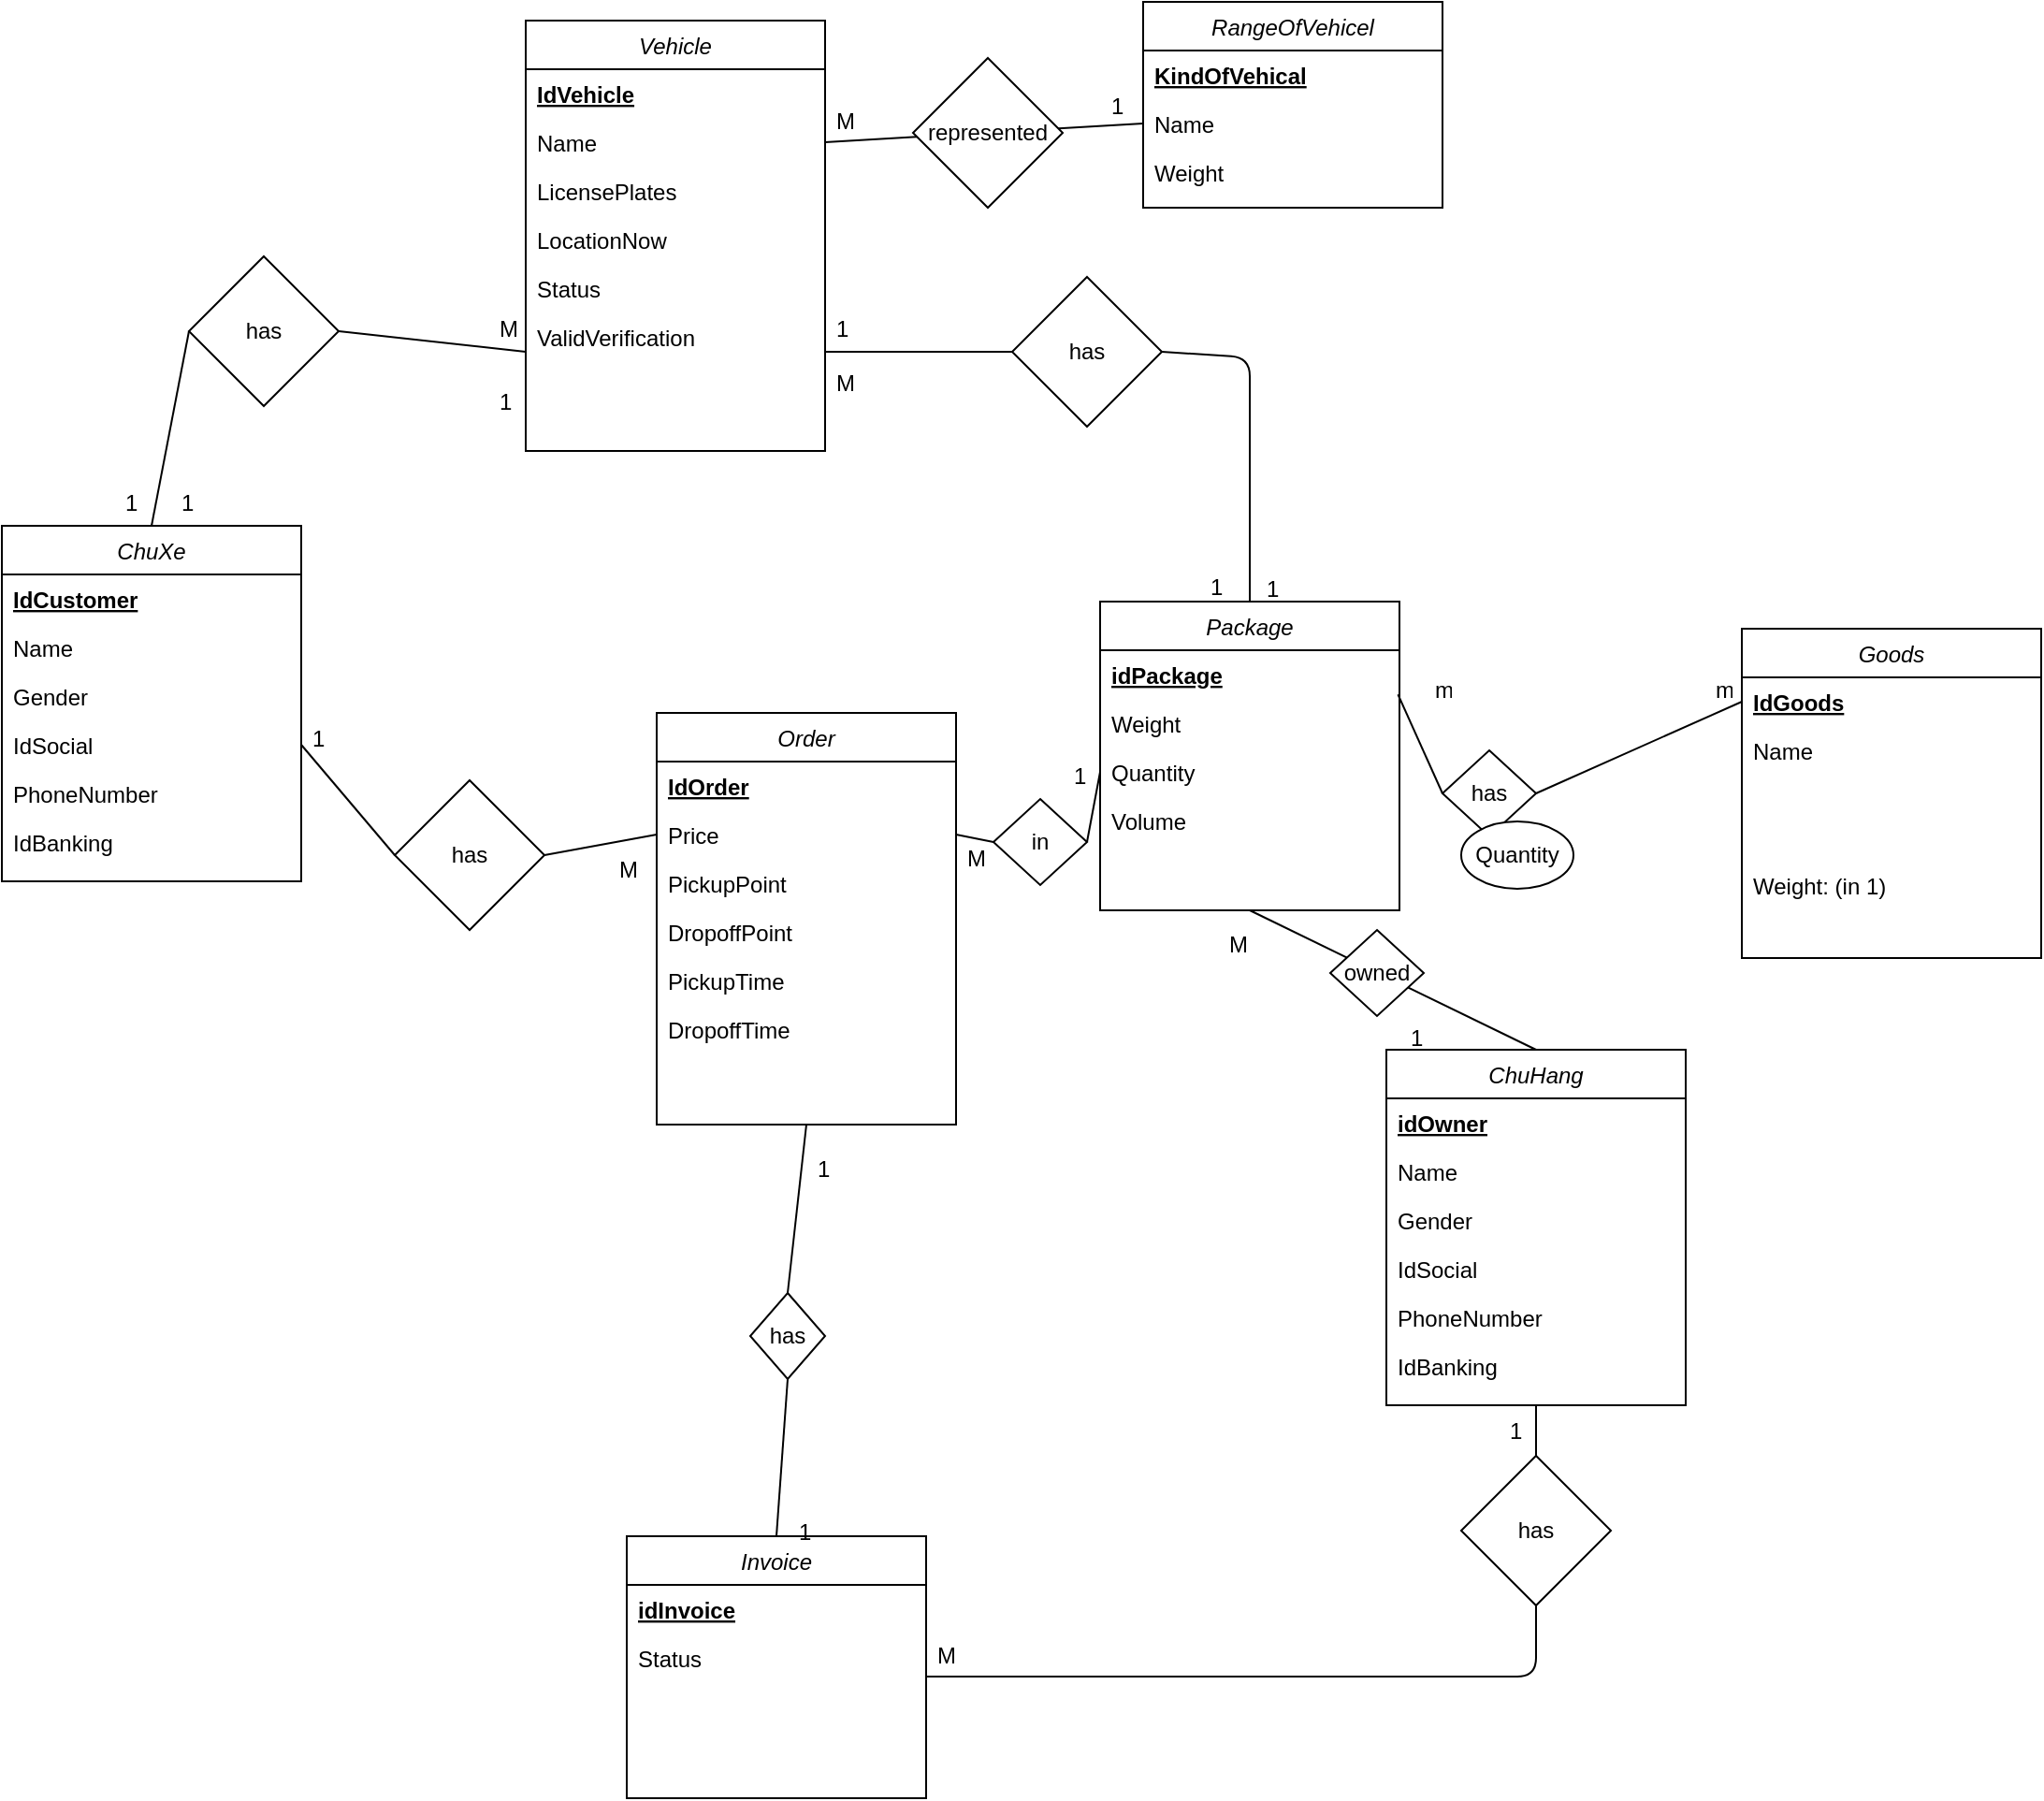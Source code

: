 <mxfile version="14.9.6" type="github">
  <diagram id="C5RBs43oDa-KdzZeNtuy" name="Page-1">
    <mxGraphModel dx="1886" dy="1906" grid="1" gridSize="10" guides="1" tooltips="1" connect="1" arrows="1" fold="1" page="1" pageScale="1" pageWidth="827" pageHeight="1169" math="0" shadow="0">
      <root>
        <mxCell id="WIyWlLk6GJQsqaUBKTNV-0" />
        <mxCell id="WIyWlLk6GJQsqaUBKTNV-1" parent="WIyWlLk6GJQsqaUBKTNV-0" />
        <mxCell id="zkfFHV4jXpPFQw0GAbJ--0" value="ChuXe" style="swimlane;fontStyle=2;align=center;verticalAlign=top;childLayout=stackLayout;horizontal=1;startSize=26;horizontalStack=0;resizeParent=1;resizeLast=0;collapsible=1;marginBottom=0;rounded=0;shadow=0;strokeWidth=1;" parent="WIyWlLk6GJQsqaUBKTNV-1" vertex="1">
          <mxGeometry x="80" y="250" width="160" height="190" as="geometry">
            <mxRectangle x="230" y="140" width="160" height="26" as="alternateBounds" />
          </mxGeometry>
        </mxCell>
        <mxCell id="zkfFHV4jXpPFQw0GAbJ--1" value="IdCustomer" style="text;align=left;verticalAlign=top;spacingLeft=4;spacingRight=4;overflow=hidden;rotatable=0;points=[[0,0.5],[1,0.5]];portConstraint=eastwest;fontStyle=5" parent="zkfFHV4jXpPFQw0GAbJ--0" vertex="1">
          <mxGeometry y="26" width="160" height="26" as="geometry" />
        </mxCell>
        <mxCell id="zkfFHV4jXpPFQw0GAbJ--2" value="Name" style="text;align=left;verticalAlign=top;spacingLeft=4;spacingRight=4;overflow=hidden;rotatable=0;points=[[0,0.5],[1,0.5]];portConstraint=eastwest;rounded=0;shadow=0;html=0;" parent="zkfFHV4jXpPFQw0GAbJ--0" vertex="1">
          <mxGeometry y="52" width="160" height="26" as="geometry" />
        </mxCell>
        <mxCell id="zkfFHV4jXpPFQw0GAbJ--3" value="Gender" style="text;align=left;verticalAlign=top;spacingLeft=4;spacingRight=4;overflow=hidden;rotatable=0;points=[[0,0.5],[1,0.5]];portConstraint=eastwest;rounded=0;shadow=0;html=0;" parent="zkfFHV4jXpPFQw0GAbJ--0" vertex="1">
          <mxGeometry y="78" width="160" height="26" as="geometry" />
        </mxCell>
        <mxCell id="LbnOYdS_xRsqvD0Dt-BC-5" value="IdSocial&#xa;" style="text;align=left;verticalAlign=top;spacingLeft=4;spacingRight=4;overflow=hidden;rotatable=0;points=[[0,0.5],[1,0.5]];portConstraint=eastwest;rounded=0;shadow=0;html=0;" parent="zkfFHV4jXpPFQw0GAbJ--0" vertex="1">
          <mxGeometry y="104" width="160" height="26" as="geometry" />
        </mxCell>
        <mxCell id="LbnOYdS_xRsqvD0Dt-BC-7" value="PhoneNumber&#xa;" style="text;align=left;verticalAlign=top;spacingLeft=4;spacingRight=4;overflow=hidden;rotatable=0;points=[[0,0.5],[1,0.5]];portConstraint=eastwest;rounded=0;shadow=0;html=0;" parent="zkfFHV4jXpPFQw0GAbJ--0" vertex="1">
          <mxGeometry y="130" width="160" height="26" as="geometry" />
        </mxCell>
        <mxCell id="LbnOYdS_xRsqvD0Dt-BC-6" value="IdBanking&#xa;" style="text;align=left;verticalAlign=top;spacingLeft=4;spacingRight=4;overflow=hidden;rotatable=0;points=[[0,0.5],[1,0.5]];portConstraint=eastwest;rounded=0;shadow=0;html=0;" parent="zkfFHV4jXpPFQw0GAbJ--0" vertex="1">
          <mxGeometry y="156" width="160" height="26" as="geometry" />
        </mxCell>
        <mxCell id="LbnOYdS_xRsqvD0Dt-BC-24" value="Vehicle&#xa;&#xa;" style="swimlane;fontStyle=2;align=center;verticalAlign=top;childLayout=stackLayout;horizontal=1;startSize=26;horizontalStack=0;resizeParent=1;resizeLast=0;collapsible=1;marginBottom=0;rounded=0;shadow=0;strokeWidth=1;" parent="WIyWlLk6GJQsqaUBKTNV-1" vertex="1">
          <mxGeometry x="360" y="-20" width="160" height="230" as="geometry">
            <mxRectangle x="230" y="140" width="160" height="26" as="alternateBounds" />
          </mxGeometry>
        </mxCell>
        <mxCell id="LbnOYdS_xRsqvD0Dt-BC-25" value="IdVehicle&#xa;&#xa;" style="text;align=left;verticalAlign=top;spacingLeft=4;spacingRight=4;overflow=hidden;rotatable=0;points=[[0,0.5],[1,0.5]];portConstraint=eastwest;fontStyle=5" parent="LbnOYdS_xRsqvD0Dt-BC-24" vertex="1">
          <mxGeometry y="26" width="160" height="26" as="geometry" />
        </mxCell>
        <mxCell id="V5KJxIIhQIPEZ72Jyf_U-101" value="Name" style="text;align=left;verticalAlign=top;spacingLeft=4;spacingRight=4;overflow=hidden;rotatable=0;points=[[0,0.5],[1,0.5]];portConstraint=eastwest;rounded=0;shadow=0;html=0;" parent="LbnOYdS_xRsqvD0Dt-BC-24" vertex="1">
          <mxGeometry y="52" width="160" height="26" as="geometry" />
        </mxCell>
        <mxCell id="V5KJxIIhQIPEZ72Jyf_U-98" value="LicensePlates" style="text;align=left;verticalAlign=top;spacingLeft=4;spacingRight=4;overflow=hidden;rotatable=0;points=[[0,0.5],[1,0.5]];portConstraint=eastwest;rounded=0;shadow=0;html=0;" parent="LbnOYdS_xRsqvD0Dt-BC-24" vertex="1">
          <mxGeometry y="78" width="160" height="26" as="geometry" />
        </mxCell>
        <mxCell id="LbnOYdS_xRsqvD0Dt-BC-82" value="LocationNow&#xa;" style="text;align=left;verticalAlign=top;spacingLeft=4;spacingRight=4;overflow=hidden;rotatable=0;points=[[0,0.5],[1,0.5]];portConstraint=eastwest;rounded=0;shadow=0;html=0;" parent="LbnOYdS_xRsqvD0Dt-BC-24" vertex="1">
          <mxGeometry y="104" width="160" height="26" as="geometry" />
        </mxCell>
        <mxCell id="V5KJxIIhQIPEZ72Jyf_U-100" value="Status" style="text;align=left;verticalAlign=top;spacingLeft=4;spacingRight=4;overflow=hidden;rotatable=0;points=[[0,0.5],[1,0.5]];portConstraint=eastwest;rounded=0;shadow=0;html=0;" parent="LbnOYdS_xRsqvD0Dt-BC-24" vertex="1">
          <mxGeometry y="130" width="160" height="26" as="geometry" />
        </mxCell>
        <mxCell id="LbnOYdS_xRsqvD0Dt-BC-127" value="ValidVerification&#xa;" style="text;align=left;verticalAlign=top;spacingLeft=4;spacingRight=4;overflow=hidden;rotatable=0;points=[[0,0.5],[1,0.5]];portConstraint=eastwest;rounded=0;shadow=0;html=0;" parent="LbnOYdS_xRsqvD0Dt-BC-24" vertex="1">
          <mxGeometry y="156" width="160" height="26" as="geometry" />
        </mxCell>
        <mxCell id="LbnOYdS_xRsqvD0Dt-BC-42" value="Goods" style="swimlane;fontStyle=2;align=center;verticalAlign=top;childLayout=stackLayout;horizontal=1;startSize=26;horizontalStack=0;resizeParent=1;resizeLast=0;collapsible=1;marginBottom=0;rounded=0;shadow=0;strokeWidth=1;" parent="WIyWlLk6GJQsqaUBKTNV-1" vertex="1">
          <mxGeometry x="1010" y="305" width="160" height="176" as="geometry">
            <mxRectangle x="230" y="140" width="160" height="26" as="alternateBounds" />
          </mxGeometry>
        </mxCell>
        <mxCell id="LbnOYdS_xRsqvD0Dt-BC-43" value="IdGoods&#xa;" style="text;align=left;verticalAlign=top;spacingLeft=4;spacingRight=4;overflow=hidden;rotatable=0;points=[[0,0.5],[1,0.5]];portConstraint=eastwest;fontStyle=5" parent="LbnOYdS_xRsqvD0Dt-BC-42" vertex="1">
          <mxGeometry y="26" width="160" height="26" as="geometry" />
        </mxCell>
        <mxCell id="LbnOYdS_xRsqvD0Dt-BC-52" value="Name" style="text;align=left;verticalAlign=top;spacingLeft=4;spacingRight=4;overflow=hidden;rotatable=0;points=[[0,0.5],[1,0.5]];portConstraint=eastwest;rounded=0;shadow=0;html=0;" parent="LbnOYdS_xRsqvD0Dt-BC-42" vertex="1">
          <mxGeometry y="52" width="160" height="72" as="geometry" />
        </mxCell>
        <mxCell id="LbnOYdS_xRsqvD0Dt-BC-53" value="Weight: (in 1)" style="text;align=left;verticalAlign=top;spacingLeft=4;spacingRight=4;overflow=hidden;rotatable=0;points=[[0,0.5],[1,0.5]];portConstraint=eastwest;rounded=0;shadow=0;html=0;" parent="LbnOYdS_xRsqvD0Dt-BC-42" vertex="1">
          <mxGeometry y="124" width="160" height="26" as="geometry" />
        </mxCell>
        <mxCell id="LbnOYdS_xRsqvD0Dt-BC-59" value="Package&#xa;" style="swimlane;fontStyle=2;align=center;verticalAlign=top;childLayout=stackLayout;horizontal=1;startSize=26;horizontalStack=0;resizeParent=1;resizeLast=0;collapsible=1;marginBottom=0;rounded=0;shadow=0;strokeWidth=1;" parent="WIyWlLk6GJQsqaUBKTNV-1" vertex="1">
          <mxGeometry x="667" y="290.5" width="160" height="165" as="geometry">
            <mxRectangle x="230" y="140" width="160" height="26" as="alternateBounds" />
          </mxGeometry>
        </mxCell>
        <mxCell id="LbnOYdS_xRsqvD0Dt-BC-60" value="idPackage" style="text;align=left;verticalAlign=top;spacingLeft=4;spacingRight=4;overflow=hidden;rotatable=0;points=[[0,0.5],[1,0.5]];portConstraint=eastwest;fontStyle=5" parent="LbnOYdS_xRsqvD0Dt-BC-59" vertex="1">
          <mxGeometry y="26" width="160" height="26" as="geometry" />
        </mxCell>
        <mxCell id="LbnOYdS_xRsqvD0Dt-BC-64" value="Weight" style="text;align=left;verticalAlign=top;spacingLeft=4;spacingRight=4;overflow=hidden;rotatable=0;points=[[0,0.5],[1,0.5]];portConstraint=eastwest;rounded=0;shadow=0;html=0;" parent="LbnOYdS_xRsqvD0Dt-BC-59" vertex="1">
          <mxGeometry y="52" width="160" height="26" as="geometry" />
        </mxCell>
        <mxCell id="LbnOYdS_xRsqvD0Dt-BC-65" value="Quantity" style="text;align=left;verticalAlign=top;spacingLeft=4;spacingRight=4;overflow=hidden;rotatable=0;points=[[0,0.5],[1,0.5]];portConstraint=eastwest;rounded=0;shadow=0;html=0;" parent="LbnOYdS_xRsqvD0Dt-BC-59" vertex="1">
          <mxGeometry y="78" width="160" height="26" as="geometry" />
        </mxCell>
        <mxCell id="V5KJxIIhQIPEZ72Jyf_U-104" value="Volume" style="text;align=left;verticalAlign=top;spacingLeft=4;spacingRight=4;overflow=hidden;rotatable=0;points=[[0,0.5],[1,0.5]];portConstraint=eastwest;rounded=0;shadow=0;html=0;" parent="LbnOYdS_xRsqvD0Dt-BC-59" vertex="1">
          <mxGeometry y="104" width="160" height="26" as="geometry" />
        </mxCell>
        <mxCell id="LbnOYdS_xRsqvD0Dt-BC-66" value="" style="endArrow=none;html=1;exitX=0;exitY=0.5;exitDx=0;exitDy=0;entryX=0.995;entryY=-0.092;entryDx=0;entryDy=0;entryPerimeter=0;startArrow=none;" parent="WIyWlLk6GJQsqaUBKTNV-1" source="V5KJxIIhQIPEZ72Jyf_U-82" target="LbnOYdS_xRsqvD0Dt-BC-64" edge="1">
          <mxGeometry width="50" height="50" relative="1" as="geometry">
            <mxPoint x="660" y="360" as="sourcePoint" />
            <mxPoint x="710" y="310" as="targetPoint" />
          </mxGeometry>
        </mxCell>
        <mxCell id="LbnOYdS_xRsqvD0Dt-BC-67" value="Order" style="swimlane;fontStyle=2;align=center;verticalAlign=top;childLayout=stackLayout;horizontal=1;startSize=26;horizontalStack=0;resizeParent=1;resizeLast=0;collapsible=1;marginBottom=0;rounded=0;shadow=0;strokeWidth=1;" parent="WIyWlLk6GJQsqaUBKTNV-1" vertex="1">
          <mxGeometry x="430" y="350" width="160" height="220" as="geometry">
            <mxRectangle x="230" y="140" width="160" height="26" as="alternateBounds" />
          </mxGeometry>
        </mxCell>
        <mxCell id="LbnOYdS_xRsqvD0Dt-BC-68" value="IdOrder" style="text;align=left;verticalAlign=top;spacingLeft=4;spacingRight=4;overflow=hidden;rotatable=0;points=[[0,0.5],[1,0.5]];portConstraint=eastwest;fontStyle=5" parent="LbnOYdS_xRsqvD0Dt-BC-67" vertex="1">
          <mxGeometry y="26" width="160" height="26" as="geometry" />
        </mxCell>
        <mxCell id="LbnOYdS_xRsqvD0Dt-BC-71" value="Price" style="text;align=left;verticalAlign=top;spacingLeft=4;spacingRight=4;overflow=hidden;rotatable=0;points=[[0,0.5],[1,0.5]];portConstraint=eastwest;rounded=0;shadow=0;html=0;" parent="LbnOYdS_xRsqvD0Dt-BC-67" vertex="1">
          <mxGeometry y="52" width="160" height="26" as="geometry" />
        </mxCell>
        <mxCell id="LbnOYdS_xRsqvD0Dt-BC-93" value="PickupPoint" style="text;align=left;verticalAlign=top;spacingLeft=4;spacingRight=4;overflow=hidden;rotatable=0;points=[[0,0.5],[1,0.5]];portConstraint=eastwest;rounded=0;shadow=0;html=0;" parent="LbnOYdS_xRsqvD0Dt-BC-67" vertex="1">
          <mxGeometry y="78" width="160" height="26" as="geometry" />
        </mxCell>
        <mxCell id="LbnOYdS_xRsqvD0Dt-BC-94" value="DropoffPoint&#xa;" style="text;align=left;verticalAlign=top;spacingLeft=4;spacingRight=4;overflow=hidden;rotatable=0;points=[[0,0.5],[1,0.5]];portConstraint=eastwest;rounded=0;shadow=0;html=0;" parent="LbnOYdS_xRsqvD0Dt-BC-67" vertex="1">
          <mxGeometry y="104" width="160" height="26" as="geometry" />
        </mxCell>
        <mxCell id="LbnOYdS_xRsqvD0Dt-BC-99" value="PickupTime" style="text;align=left;verticalAlign=top;spacingLeft=4;spacingRight=4;overflow=hidden;rotatable=0;points=[[0,0.5],[1,0.5]];portConstraint=eastwest;rounded=0;shadow=0;html=0;" parent="LbnOYdS_xRsqvD0Dt-BC-67" vertex="1">
          <mxGeometry y="130" width="160" height="26" as="geometry" />
        </mxCell>
        <mxCell id="LbnOYdS_xRsqvD0Dt-BC-100" value="DropoffTime" style="text;align=left;verticalAlign=top;spacingLeft=4;spacingRight=4;overflow=hidden;rotatable=0;points=[[0,0.5],[1,0.5]];portConstraint=eastwest;rounded=0;shadow=0;html=0;" parent="LbnOYdS_xRsqvD0Dt-BC-67" vertex="1">
          <mxGeometry y="156" width="160" height="26" as="geometry" />
        </mxCell>
        <mxCell id="LbnOYdS_xRsqvD0Dt-BC-105" value="Invoice" style="swimlane;fontStyle=2;align=center;verticalAlign=top;childLayout=stackLayout;horizontal=1;startSize=26;horizontalStack=0;resizeParent=1;resizeLast=0;collapsible=1;marginBottom=0;rounded=0;shadow=0;strokeWidth=1;" parent="WIyWlLk6GJQsqaUBKTNV-1" vertex="1">
          <mxGeometry x="414" y="790" width="160" height="140" as="geometry">
            <mxRectangle x="230" y="140" width="160" height="26" as="alternateBounds" />
          </mxGeometry>
        </mxCell>
        <mxCell id="LbnOYdS_xRsqvD0Dt-BC-106" value="idInvoice&#xa;" style="text;align=left;verticalAlign=top;spacingLeft=4;spacingRight=4;overflow=hidden;rotatable=0;points=[[0,0.5],[1,0.5]];portConstraint=eastwest;fontStyle=5" parent="LbnOYdS_xRsqvD0Dt-BC-105" vertex="1">
          <mxGeometry y="26" width="160" height="26" as="geometry" />
        </mxCell>
        <mxCell id="LbnOYdS_xRsqvD0Dt-BC-109" value="Status" style="text;align=left;verticalAlign=top;spacingLeft=4;spacingRight=4;overflow=hidden;rotatable=0;points=[[0,0.5],[1,0.5]];portConstraint=eastwest;rounded=0;shadow=0;html=0;" parent="LbnOYdS_xRsqvD0Dt-BC-105" vertex="1">
          <mxGeometry y="52" width="160" height="26" as="geometry" />
        </mxCell>
        <mxCell id="LbnOYdS_xRsqvD0Dt-BC-112" value="ChuHang" style="swimlane;fontStyle=2;align=center;verticalAlign=top;childLayout=stackLayout;horizontal=1;startSize=26;horizontalStack=0;resizeParent=1;resizeLast=0;collapsible=1;marginBottom=0;rounded=0;shadow=0;strokeWidth=1;" parent="WIyWlLk6GJQsqaUBKTNV-1" vertex="1">
          <mxGeometry x="820" y="530" width="160" height="190" as="geometry">
            <mxRectangle x="230" y="140" width="160" height="26" as="alternateBounds" />
          </mxGeometry>
        </mxCell>
        <mxCell id="LbnOYdS_xRsqvD0Dt-BC-113" value="idOwner" style="text;align=left;verticalAlign=top;spacingLeft=4;spacingRight=4;overflow=hidden;rotatable=0;points=[[0,0.5],[1,0.5]];portConstraint=eastwest;fontStyle=5" parent="LbnOYdS_xRsqvD0Dt-BC-112" vertex="1">
          <mxGeometry y="26" width="160" height="26" as="geometry" />
        </mxCell>
        <mxCell id="LbnOYdS_xRsqvD0Dt-BC-114" value="Name" style="text;align=left;verticalAlign=top;spacingLeft=4;spacingRight=4;overflow=hidden;rotatable=0;points=[[0,0.5],[1,0.5]];portConstraint=eastwest;rounded=0;shadow=0;html=0;" parent="LbnOYdS_xRsqvD0Dt-BC-112" vertex="1">
          <mxGeometry y="52" width="160" height="26" as="geometry" />
        </mxCell>
        <mxCell id="LbnOYdS_xRsqvD0Dt-BC-115" value="Gender" style="text;align=left;verticalAlign=top;spacingLeft=4;spacingRight=4;overflow=hidden;rotatable=0;points=[[0,0.5],[1,0.5]];portConstraint=eastwest;rounded=0;shadow=0;html=0;" parent="LbnOYdS_xRsqvD0Dt-BC-112" vertex="1">
          <mxGeometry y="78" width="160" height="26" as="geometry" />
        </mxCell>
        <mxCell id="LbnOYdS_xRsqvD0Dt-BC-116" value="IdSocial" style="text;align=left;verticalAlign=top;spacingLeft=4;spacingRight=4;overflow=hidden;rotatable=0;points=[[0,0.5],[1,0.5]];portConstraint=eastwest;rounded=0;shadow=0;html=0;" parent="LbnOYdS_xRsqvD0Dt-BC-112" vertex="1">
          <mxGeometry y="104" width="160" height="26" as="geometry" />
        </mxCell>
        <mxCell id="LbnOYdS_xRsqvD0Dt-BC-117" value="PhoneNumber" style="text;align=left;verticalAlign=top;spacingLeft=4;spacingRight=4;overflow=hidden;rotatable=0;points=[[0,0.5],[1,0.5]];portConstraint=eastwest;rounded=0;shadow=0;html=0;" parent="LbnOYdS_xRsqvD0Dt-BC-112" vertex="1">
          <mxGeometry y="130" width="160" height="26" as="geometry" />
        </mxCell>
        <mxCell id="LbnOYdS_xRsqvD0Dt-BC-118" value="IdBanking" style="text;align=left;verticalAlign=top;spacingLeft=4;spacingRight=4;overflow=hidden;rotatable=0;points=[[0,0.5],[1,0.5]];portConstraint=eastwest;rounded=0;shadow=0;html=0;" parent="LbnOYdS_xRsqvD0Dt-BC-112" vertex="1">
          <mxGeometry y="156" width="160" height="26" as="geometry" />
        </mxCell>
        <mxCell id="V5KJxIIhQIPEZ72Jyf_U-12" value="" style="endArrow=none;html=1;entryX=0;entryY=0.5;entryDx=0;entryDy=0;exitX=1;exitY=0.5;exitDx=0;exitDy=0;startArrow=none;" parent="WIyWlLk6GJQsqaUBKTNV-1" source="V5KJxIIhQIPEZ72Jyf_U-65" edge="1">
          <mxGeometry width="50" height="50" relative="1" as="geometry">
            <mxPoint x="245" y="250" as="sourcePoint" />
            <mxPoint x="360" y="157" as="targetPoint" />
          </mxGeometry>
        </mxCell>
        <mxCell id="V5KJxIIhQIPEZ72Jyf_U-13" value="1" style="text;strokeColor=none;fillColor=none;align=left;verticalAlign=top;spacingLeft=4;spacingRight=4;overflow=hidden;rotatable=0;points=[[0,0.5],[1,0.5]];portConstraint=eastwest;" parent="WIyWlLk6GJQsqaUBKTNV-1" vertex="1">
          <mxGeometry x="140" y="224" width="20" height="26" as="geometry" />
        </mxCell>
        <mxCell id="V5KJxIIhQIPEZ72Jyf_U-14" value="M" style="text;strokeColor=none;fillColor=none;align=left;verticalAlign=top;spacingLeft=4;spacingRight=4;overflow=hidden;rotatable=0;points=[[0,0.5],[1,0.5]];portConstraint=eastwest;" parent="WIyWlLk6GJQsqaUBKTNV-1" vertex="1">
          <mxGeometry x="340" y="131" width="20" height="26" as="geometry" />
        </mxCell>
        <mxCell id="V5KJxIIhQIPEZ72Jyf_U-15" value="1" style="text;strokeColor=none;fillColor=none;align=left;verticalAlign=top;spacingLeft=4;spacingRight=4;overflow=hidden;rotatable=0;points=[[0,0.5],[1,0.5]];portConstraint=eastwest;" parent="WIyWlLk6GJQsqaUBKTNV-1" vertex="1">
          <mxGeometry x="340" y="170" width="20" height="26" as="geometry" />
        </mxCell>
        <mxCell id="V5KJxIIhQIPEZ72Jyf_U-16" value="1" style="text;strokeColor=none;fillColor=none;align=left;verticalAlign=top;spacingLeft=4;spacingRight=4;overflow=hidden;rotatable=0;points=[[0,0.5],[1,0.5]];portConstraint=eastwest;" parent="WIyWlLk6GJQsqaUBKTNV-1" vertex="1">
          <mxGeometry x="170" y="224" width="20" height="26" as="geometry" />
        </mxCell>
        <mxCell id="V5KJxIIhQIPEZ72Jyf_U-17" value="" style="endArrow=none;html=1;exitX=0;exitY=0.5;exitDx=0;exitDy=0;entryX=1;entryY=0.5;entryDx=0;entryDy=0;startArrow=none;" parent="WIyWlLk6GJQsqaUBKTNV-1" source="V5KJxIIhQIPEZ72Jyf_U-75" edge="1">
          <mxGeometry width="50" height="50" relative="1" as="geometry">
            <mxPoint x="750" y="150" as="sourcePoint" />
            <mxPoint x="520" y="157" as="targetPoint" />
            <Array as="points" />
          </mxGeometry>
        </mxCell>
        <mxCell id="V5KJxIIhQIPEZ72Jyf_U-18" value="1" style="text;strokeColor=none;fillColor=none;align=left;verticalAlign=top;spacingLeft=4;spacingRight=4;overflow=hidden;rotatable=0;points=[[0,0.5],[1,0.5]];portConstraint=eastwest;" parent="WIyWlLk6GJQsqaUBKTNV-1" vertex="1">
          <mxGeometry x="520" y="131" width="20" height="26" as="geometry" />
        </mxCell>
        <mxCell id="V5KJxIIhQIPEZ72Jyf_U-19" value="1" style="text;strokeColor=none;fillColor=none;align=left;verticalAlign=top;spacingLeft=4;spacingRight=4;overflow=hidden;rotatable=0;points=[[0,0.5],[1,0.5]];portConstraint=eastwest;" parent="WIyWlLk6GJQsqaUBKTNV-1" vertex="1">
          <mxGeometry x="750" y="270" width="20" height="26" as="geometry" />
        </mxCell>
        <mxCell id="V5KJxIIhQIPEZ72Jyf_U-20" value="1" style="text;strokeColor=none;fillColor=none;align=left;verticalAlign=top;spacingLeft=4;spacingRight=4;overflow=hidden;rotatable=0;points=[[0,0.5],[1,0.5]];portConstraint=eastwest;" parent="WIyWlLk6GJQsqaUBKTNV-1" vertex="1">
          <mxGeometry x="720" y="269" width="20" height="26" as="geometry" />
        </mxCell>
        <mxCell id="V5KJxIIhQIPEZ72Jyf_U-21" value="M" style="text;strokeColor=none;fillColor=none;align=left;verticalAlign=top;spacingLeft=4;spacingRight=4;overflow=hidden;rotatable=0;points=[[0,0.5],[1,0.5]];portConstraint=eastwest;" parent="WIyWlLk6GJQsqaUBKTNV-1" vertex="1">
          <mxGeometry x="520" y="160" width="20" height="26" as="geometry" />
        </mxCell>
        <mxCell id="V5KJxIIhQIPEZ72Jyf_U-30" value="" style="endArrow=none;html=1;exitX=0.5;exitY=0;exitDx=0;exitDy=0;entryX=0.5;entryY=1;entryDx=0;entryDy=0;" parent="WIyWlLk6GJQsqaUBKTNV-1" source="LbnOYdS_xRsqvD0Dt-BC-112" target="LbnOYdS_xRsqvD0Dt-BC-59" edge="1">
          <mxGeometry width="50" height="50" relative="1" as="geometry">
            <mxPoint x="780" y="510" as="sourcePoint" />
            <mxPoint x="830" y="460" as="targetPoint" />
          </mxGeometry>
        </mxCell>
        <mxCell id="V5KJxIIhQIPEZ72Jyf_U-31" value="1" style="text;strokeColor=none;fillColor=none;align=left;verticalAlign=top;spacingLeft=4;spacingRight=4;overflow=hidden;rotatable=0;points=[[0,0.5],[1,0.5]];portConstraint=eastwest;" parent="WIyWlLk6GJQsqaUBKTNV-1" vertex="1">
          <mxGeometry x="827" y="510" width="20" height="26" as="geometry" />
        </mxCell>
        <mxCell id="V5KJxIIhQIPEZ72Jyf_U-32" value="M" style="text;strokeColor=none;fillColor=none;align=left;verticalAlign=top;spacingLeft=4;spacingRight=4;overflow=hidden;rotatable=0;points=[[0,0.5],[1,0.5]];portConstraint=eastwest;" parent="WIyWlLk6GJQsqaUBKTNV-1" vertex="1">
          <mxGeometry x="730" y="460" width="20" height="26" as="geometry" />
        </mxCell>
        <mxCell id="V5KJxIIhQIPEZ72Jyf_U-34" value="" style="endArrow=none;html=1;entryX=0;entryY=0.5;entryDx=0;entryDy=0;exitX=1;exitY=0.5;exitDx=0;exitDy=0;startArrow=none;" parent="WIyWlLk6GJQsqaUBKTNV-1" source="V5KJxIIhQIPEZ72Jyf_U-86" edge="1">
          <mxGeometry width="50" height="50" relative="1" as="geometry">
            <mxPoint x="540" y="430" as="sourcePoint" />
            <mxPoint x="667" y="381.5" as="targetPoint" />
          </mxGeometry>
        </mxCell>
        <mxCell id="V5KJxIIhQIPEZ72Jyf_U-35" value="1" style="text;strokeColor=none;fillColor=none;align=left;verticalAlign=top;spacingLeft=4;spacingRight=4;overflow=hidden;rotatable=0;points=[[0,0.5],[1,0.5]];portConstraint=eastwest;" parent="WIyWlLk6GJQsqaUBKTNV-1" vertex="1">
          <mxGeometry x="647" y="370" width="20" height="26" as="geometry" />
        </mxCell>
        <mxCell id="V5KJxIIhQIPEZ72Jyf_U-36" value="M" style="text;strokeColor=none;fillColor=none;align=left;verticalAlign=top;spacingLeft=4;spacingRight=4;overflow=hidden;rotatable=0;points=[[0,0.5],[1,0.5]];portConstraint=eastwest;" parent="WIyWlLk6GJQsqaUBKTNV-1" vertex="1">
          <mxGeometry x="590" y="414" width="20" height="26" as="geometry" />
        </mxCell>
        <mxCell id="V5KJxIIhQIPEZ72Jyf_U-39" value="" style="endArrow=none;html=1;entryX=0;entryY=0.5;entryDx=0;entryDy=0;exitX=1;exitY=0.5;exitDx=0;exitDy=0;" parent="WIyWlLk6GJQsqaUBKTNV-1" source="LbnOYdS_xRsqvD0Dt-BC-5" target="V5KJxIIhQIPEZ72Jyf_U-71" edge="1">
          <mxGeometry width="50" height="50" relative="1" as="geometry">
            <mxPoint x="310" y="396" as="sourcePoint" />
            <mxPoint x="360" y="346" as="targetPoint" />
          </mxGeometry>
        </mxCell>
        <mxCell id="V5KJxIIhQIPEZ72Jyf_U-40" value="1" style="text;strokeColor=none;fillColor=none;align=left;verticalAlign=top;spacingLeft=4;spacingRight=4;overflow=hidden;rotatable=0;points=[[0,0.5],[1,0.5]];portConstraint=eastwest;" parent="WIyWlLk6GJQsqaUBKTNV-1" vertex="1">
          <mxGeometry x="240" y="350" width="20" height="26" as="geometry" />
        </mxCell>
        <mxCell id="V5KJxIIhQIPEZ72Jyf_U-41" value="M" style="text;strokeColor=none;fillColor=none;align=left;verticalAlign=top;spacingLeft=4;spacingRight=4;overflow=hidden;rotatable=0;points=[[0,0.5],[1,0.5]];portConstraint=eastwest;" parent="WIyWlLk6GJQsqaUBKTNV-1" vertex="1">
          <mxGeometry x="404" y="420" width="20" height="26" as="geometry" />
        </mxCell>
        <mxCell id="V5KJxIIhQIPEZ72Jyf_U-44" value="" style="endArrow=none;html=1;entryX=0.5;entryY=1;entryDx=0;entryDy=0;exitX=0.5;exitY=0;exitDx=0;exitDy=0;startArrow=none;" parent="WIyWlLk6GJQsqaUBKTNV-1" source="V5KJxIIhQIPEZ72Jyf_U-92" target="LbnOYdS_xRsqvD0Dt-BC-67" edge="1">
          <mxGeometry width="50" height="50" relative="1" as="geometry">
            <mxPoint x="520" y="720" as="sourcePoint" />
            <mxPoint x="680" y="510" as="targetPoint" />
          </mxGeometry>
        </mxCell>
        <mxCell id="V5KJxIIhQIPEZ72Jyf_U-51" value="1" style="text;strokeColor=none;fillColor=none;align=left;verticalAlign=top;spacingLeft=4;spacingRight=4;overflow=hidden;rotatable=0;points=[[0,0.5],[1,0.5]];portConstraint=eastwest;" parent="WIyWlLk6GJQsqaUBKTNV-1" vertex="1">
          <mxGeometry x="510" y="580" width="20" height="26" as="geometry" />
        </mxCell>
        <mxCell id="V5KJxIIhQIPEZ72Jyf_U-52" value="1" style="text;strokeColor=none;fillColor=none;align=left;verticalAlign=top;spacingLeft=4;spacingRight=4;overflow=hidden;rotatable=0;points=[[0,0.5],[1,0.5]];portConstraint=eastwest;" parent="WIyWlLk6GJQsqaUBKTNV-1" vertex="1">
          <mxGeometry x="500" y="774" width="20" height="26" as="geometry" />
        </mxCell>
        <mxCell id="V5KJxIIhQIPEZ72Jyf_U-54" value="" style="endArrow=none;html=1;entryX=0.5;entryY=1;entryDx=0;entryDy=0;exitX=1;exitY=0.5;exitDx=0;exitDy=0;" parent="WIyWlLk6GJQsqaUBKTNV-1" target="LbnOYdS_xRsqvD0Dt-BC-112" edge="1">
          <mxGeometry width="50" height="50" relative="1" as="geometry">
            <mxPoint x="574" y="865" as="sourcePoint" />
            <mxPoint x="755" y="840" as="targetPoint" />
            <Array as="points">
              <mxPoint x="900" y="865" />
            </Array>
          </mxGeometry>
        </mxCell>
        <mxCell id="V5KJxIIhQIPEZ72Jyf_U-60" value="M" style="text;strokeColor=none;fillColor=none;align=left;verticalAlign=top;spacingLeft=4;spacingRight=4;overflow=hidden;rotatable=0;points=[[0,0.5],[1,0.5]];portConstraint=eastwest;" parent="WIyWlLk6GJQsqaUBKTNV-1" vertex="1">
          <mxGeometry x="574" y="840" width="20" height="26" as="geometry" />
        </mxCell>
        <mxCell id="V5KJxIIhQIPEZ72Jyf_U-64" value="1" style="text;strokeColor=none;fillColor=none;align=left;verticalAlign=top;spacingLeft=4;spacingRight=4;overflow=hidden;rotatable=0;points=[[0,0.5],[1,0.5]];portConstraint=eastwest;" parent="WIyWlLk6GJQsqaUBKTNV-1" vertex="1">
          <mxGeometry x="880" y="720" width="20" height="26" as="geometry" />
        </mxCell>
        <mxCell id="V5KJxIIhQIPEZ72Jyf_U-65" value="has" style="rhombus;whiteSpace=wrap;html=1;" parent="WIyWlLk6GJQsqaUBKTNV-1" vertex="1">
          <mxGeometry x="180" y="106" width="80" height="80" as="geometry" />
        </mxCell>
        <mxCell id="V5KJxIIhQIPEZ72Jyf_U-66" value="" style="endArrow=none;html=1;entryX=0;entryY=0.5;entryDx=0;entryDy=0;exitX=0.5;exitY=0;exitDx=0;exitDy=0;" parent="WIyWlLk6GJQsqaUBKTNV-1" source="zkfFHV4jXpPFQw0GAbJ--0" target="V5KJxIIhQIPEZ72Jyf_U-65" edge="1">
          <mxGeometry width="50" height="50" relative="1" as="geometry">
            <mxPoint x="160" y="250" as="sourcePoint" />
            <mxPoint x="360" y="157" as="targetPoint" />
          </mxGeometry>
        </mxCell>
        <mxCell id="V5KJxIIhQIPEZ72Jyf_U-67" style="edgeStyle=orthogonalEdgeStyle;rounded=0;orthogonalLoop=1;jettySize=auto;html=1;exitX=1;exitY=0.5;exitDx=0;exitDy=0;" parent="WIyWlLk6GJQsqaUBKTNV-1" source="V5KJxIIhQIPEZ72Jyf_U-16" target="V5KJxIIhQIPEZ72Jyf_U-16" edge="1">
          <mxGeometry relative="1" as="geometry" />
        </mxCell>
        <mxCell id="V5KJxIIhQIPEZ72Jyf_U-69" value="has" style="rhombus;whiteSpace=wrap;html=1;" parent="WIyWlLk6GJQsqaUBKTNV-1" vertex="1">
          <mxGeometry x="860" y="747" width="80" height="80" as="geometry" />
        </mxCell>
        <mxCell id="V5KJxIIhQIPEZ72Jyf_U-71" value="has" style="rhombus;whiteSpace=wrap;html=1;" parent="WIyWlLk6GJQsqaUBKTNV-1" vertex="1">
          <mxGeometry x="290" y="386" width="80" height="80" as="geometry" />
        </mxCell>
        <mxCell id="V5KJxIIhQIPEZ72Jyf_U-72" value="" style="endArrow=none;html=1;entryX=0;entryY=0.5;entryDx=0;entryDy=0;exitX=1;exitY=0.5;exitDx=0;exitDy=0;" parent="WIyWlLk6GJQsqaUBKTNV-1" source="V5KJxIIhQIPEZ72Jyf_U-71" target="LbnOYdS_xRsqvD0Dt-BC-71" edge="1">
          <mxGeometry width="50" height="50" relative="1" as="geometry">
            <mxPoint x="370" y="423.5" as="sourcePoint" />
            <mxPoint x="420" y="482.5" as="targetPoint" />
          </mxGeometry>
        </mxCell>
        <mxCell id="V5KJxIIhQIPEZ72Jyf_U-75" value="has" style="rhombus;whiteSpace=wrap;html=1;" parent="WIyWlLk6GJQsqaUBKTNV-1" vertex="1">
          <mxGeometry x="620" y="117" width="80" height="80" as="geometry" />
        </mxCell>
        <mxCell id="V5KJxIIhQIPEZ72Jyf_U-76" value="" style="endArrow=none;html=1;exitX=0.5;exitY=0;exitDx=0;exitDy=0;entryX=1;entryY=0.5;entryDx=0;entryDy=0;" parent="WIyWlLk6GJQsqaUBKTNV-1" source="LbnOYdS_xRsqvD0Dt-BC-59" target="V5KJxIIhQIPEZ72Jyf_U-75" edge="1">
          <mxGeometry width="50" height="50" relative="1" as="geometry">
            <mxPoint x="747" y="290.5" as="sourcePoint" />
            <mxPoint x="520" y="157" as="targetPoint" />
            <Array as="points">
              <mxPoint x="747" y="160" />
            </Array>
          </mxGeometry>
        </mxCell>
        <mxCell id="V5KJxIIhQIPEZ72Jyf_U-82" value="has" style="rhombus;whiteSpace=wrap;html=1;" parent="WIyWlLk6GJQsqaUBKTNV-1" vertex="1">
          <mxGeometry x="850" y="370" width="50" height="46" as="geometry" />
        </mxCell>
        <mxCell id="V5KJxIIhQIPEZ72Jyf_U-83" value="" style="endArrow=none;html=1;exitX=0;exitY=0.5;exitDx=0;exitDy=0;entryX=1;entryY=0.5;entryDx=0;entryDy=0;" parent="WIyWlLk6GJQsqaUBKTNV-1" source="LbnOYdS_xRsqvD0Dt-BC-43" target="V5KJxIIhQIPEZ72Jyf_U-82" edge="1">
          <mxGeometry width="50" height="50" relative="1" as="geometry">
            <mxPoint x="920" y="389" as="sourcePoint" />
            <mxPoint x="826.2" y="392.108" as="targetPoint" />
          </mxGeometry>
        </mxCell>
        <mxCell id="V5KJxIIhQIPEZ72Jyf_U-85" value="owned" style="rhombus;whiteSpace=wrap;html=1;" parent="WIyWlLk6GJQsqaUBKTNV-1" vertex="1">
          <mxGeometry x="790" y="466" width="50" height="46" as="geometry" />
        </mxCell>
        <mxCell id="V5KJxIIhQIPEZ72Jyf_U-86" value="in" style="rhombus;whiteSpace=wrap;html=1;" parent="WIyWlLk6GJQsqaUBKTNV-1" vertex="1">
          <mxGeometry x="610" y="396" width="50" height="46" as="geometry" />
        </mxCell>
        <mxCell id="V5KJxIIhQIPEZ72Jyf_U-87" value="" style="endArrow=none;html=1;entryX=0;entryY=0.5;entryDx=0;entryDy=0;exitX=1;exitY=0.5;exitDx=0;exitDy=0;" parent="WIyWlLk6GJQsqaUBKTNV-1" source="LbnOYdS_xRsqvD0Dt-BC-71" target="V5KJxIIhQIPEZ72Jyf_U-86" edge="1">
          <mxGeometry width="50" height="50" relative="1" as="geometry">
            <mxPoint x="590" y="467" as="sourcePoint" />
            <mxPoint x="667" y="381.5" as="targetPoint" />
          </mxGeometry>
        </mxCell>
        <mxCell id="V5KJxIIhQIPEZ72Jyf_U-92" value="has" style="rhombus;whiteSpace=wrap;html=1;" parent="WIyWlLk6GJQsqaUBKTNV-1" vertex="1">
          <mxGeometry x="480" y="660" width="40" height="46" as="geometry" />
        </mxCell>
        <mxCell id="V5KJxIIhQIPEZ72Jyf_U-94" value="" style="endArrow=none;html=1;entryX=0.5;entryY=1;entryDx=0;entryDy=0;exitX=0.5;exitY=0;exitDx=0;exitDy=0;" parent="WIyWlLk6GJQsqaUBKTNV-1" source="LbnOYdS_xRsqvD0Dt-BC-105" target="V5KJxIIhQIPEZ72Jyf_U-92" edge="1">
          <mxGeometry width="50" height="50" relative="1" as="geometry">
            <mxPoint x="494" y="800" as="sourcePoint" />
            <mxPoint x="510" y="570" as="targetPoint" />
          </mxGeometry>
        </mxCell>
        <mxCell id="V5KJxIIhQIPEZ72Jyf_U-102" value="m" style="text;strokeColor=none;fillColor=none;align=left;verticalAlign=top;spacingLeft=4;spacingRight=4;overflow=hidden;rotatable=0;points=[[0,0.5],[1,0.5]];portConstraint=eastwest;" parent="WIyWlLk6GJQsqaUBKTNV-1" vertex="1">
          <mxGeometry x="990" y="324" width="20" height="26" as="geometry" />
        </mxCell>
        <mxCell id="V5KJxIIhQIPEZ72Jyf_U-103" value="m" style="text;strokeColor=none;fillColor=none;align=left;verticalAlign=top;spacingLeft=4;spacingRight=4;overflow=hidden;rotatable=0;points=[[0,0.5],[1,0.5]];portConstraint=eastwest;" parent="WIyWlLk6GJQsqaUBKTNV-1" vertex="1">
          <mxGeometry x="840" y="324" width="20" height="26" as="geometry" />
        </mxCell>
        <mxCell id="lENM2USL0wLcXVc4CyHx-7" value="RangeOfVehicel&#xa;" style="swimlane;fontStyle=2;align=center;verticalAlign=top;childLayout=stackLayout;horizontal=1;startSize=26;horizontalStack=0;resizeParent=1;resizeLast=0;collapsible=1;marginBottom=0;rounded=0;shadow=0;strokeWidth=1;" vertex="1" parent="WIyWlLk6GJQsqaUBKTNV-1">
          <mxGeometry x="690" y="-30" width="160" height="110" as="geometry">
            <mxRectangle x="230" y="140" width="160" height="26" as="alternateBounds" />
          </mxGeometry>
        </mxCell>
        <mxCell id="lENM2USL0wLcXVc4CyHx-8" value="KindOfVehical" style="text;align=left;verticalAlign=top;spacingLeft=4;spacingRight=4;overflow=hidden;rotatable=0;points=[[0,0.5],[1,0.5]];portConstraint=eastwest;fontStyle=5" vertex="1" parent="lENM2USL0wLcXVc4CyHx-7">
          <mxGeometry y="26" width="160" height="26" as="geometry" />
        </mxCell>
        <mxCell id="lENM2USL0wLcXVc4CyHx-9" value="Name" style="text;align=left;verticalAlign=top;spacingLeft=4;spacingRight=4;overflow=hidden;rotatable=0;points=[[0,0.5],[1,0.5]];portConstraint=eastwest;rounded=0;shadow=0;html=0;" vertex="1" parent="lENM2USL0wLcXVc4CyHx-7">
          <mxGeometry y="52" width="160" height="26" as="geometry" />
        </mxCell>
        <mxCell id="lENM2USL0wLcXVc4CyHx-10" value="Weight" style="text;align=left;verticalAlign=top;spacingLeft=4;spacingRight=4;overflow=hidden;rotatable=0;points=[[0,0.5],[1,0.5]];portConstraint=eastwest;rounded=0;shadow=0;html=0;" vertex="1" parent="lENM2USL0wLcXVc4CyHx-7">
          <mxGeometry y="78" width="160" height="26" as="geometry" />
        </mxCell>
        <mxCell id="lENM2USL0wLcXVc4CyHx-12" value="" style="endArrow=none;html=1;exitX=1;exitY=0.5;exitDx=0;exitDy=0;entryX=0;entryY=0.5;entryDx=0;entryDy=0;" edge="1" parent="WIyWlLk6GJQsqaUBKTNV-1" source="V5KJxIIhQIPEZ72Jyf_U-101" target="lENM2USL0wLcXVc4CyHx-9">
          <mxGeometry width="50" height="50" relative="1" as="geometry">
            <mxPoint x="560" y="40" as="sourcePoint" />
            <mxPoint x="610" y="-10" as="targetPoint" />
          </mxGeometry>
        </mxCell>
        <mxCell id="lENM2USL0wLcXVc4CyHx-13" value="represented" style="rhombus;whiteSpace=wrap;html=1;" vertex="1" parent="WIyWlLk6GJQsqaUBKTNV-1">
          <mxGeometry x="567" width="80" height="80" as="geometry" />
        </mxCell>
        <mxCell id="lENM2USL0wLcXVc4CyHx-14" value="1" style="text;strokeColor=none;fillColor=none;align=left;verticalAlign=top;spacingLeft=4;spacingRight=4;overflow=hidden;rotatable=0;points=[[0,0.5],[1,0.5]];portConstraint=eastwest;" vertex="1" parent="WIyWlLk6GJQsqaUBKTNV-1">
          <mxGeometry x="667" y="12" width="20" height="26" as="geometry" />
        </mxCell>
        <mxCell id="lENM2USL0wLcXVc4CyHx-15" value="M" style="text;strokeColor=none;fillColor=none;align=left;verticalAlign=top;spacingLeft=4;spacingRight=4;overflow=hidden;rotatable=0;points=[[0,0.5],[1,0.5]];portConstraint=eastwest;" vertex="1" parent="WIyWlLk6GJQsqaUBKTNV-1">
          <mxGeometry x="520" y="20" width="20" height="26" as="geometry" />
        </mxCell>
        <mxCell id="lENM2USL0wLcXVc4CyHx-18" value="Quantity" style="ellipse;whiteSpace=wrap;html=1;" vertex="1" parent="WIyWlLk6GJQsqaUBKTNV-1">
          <mxGeometry x="860" y="408" width="60" height="36" as="geometry" />
        </mxCell>
      </root>
    </mxGraphModel>
  </diagram>
</mxfile>
